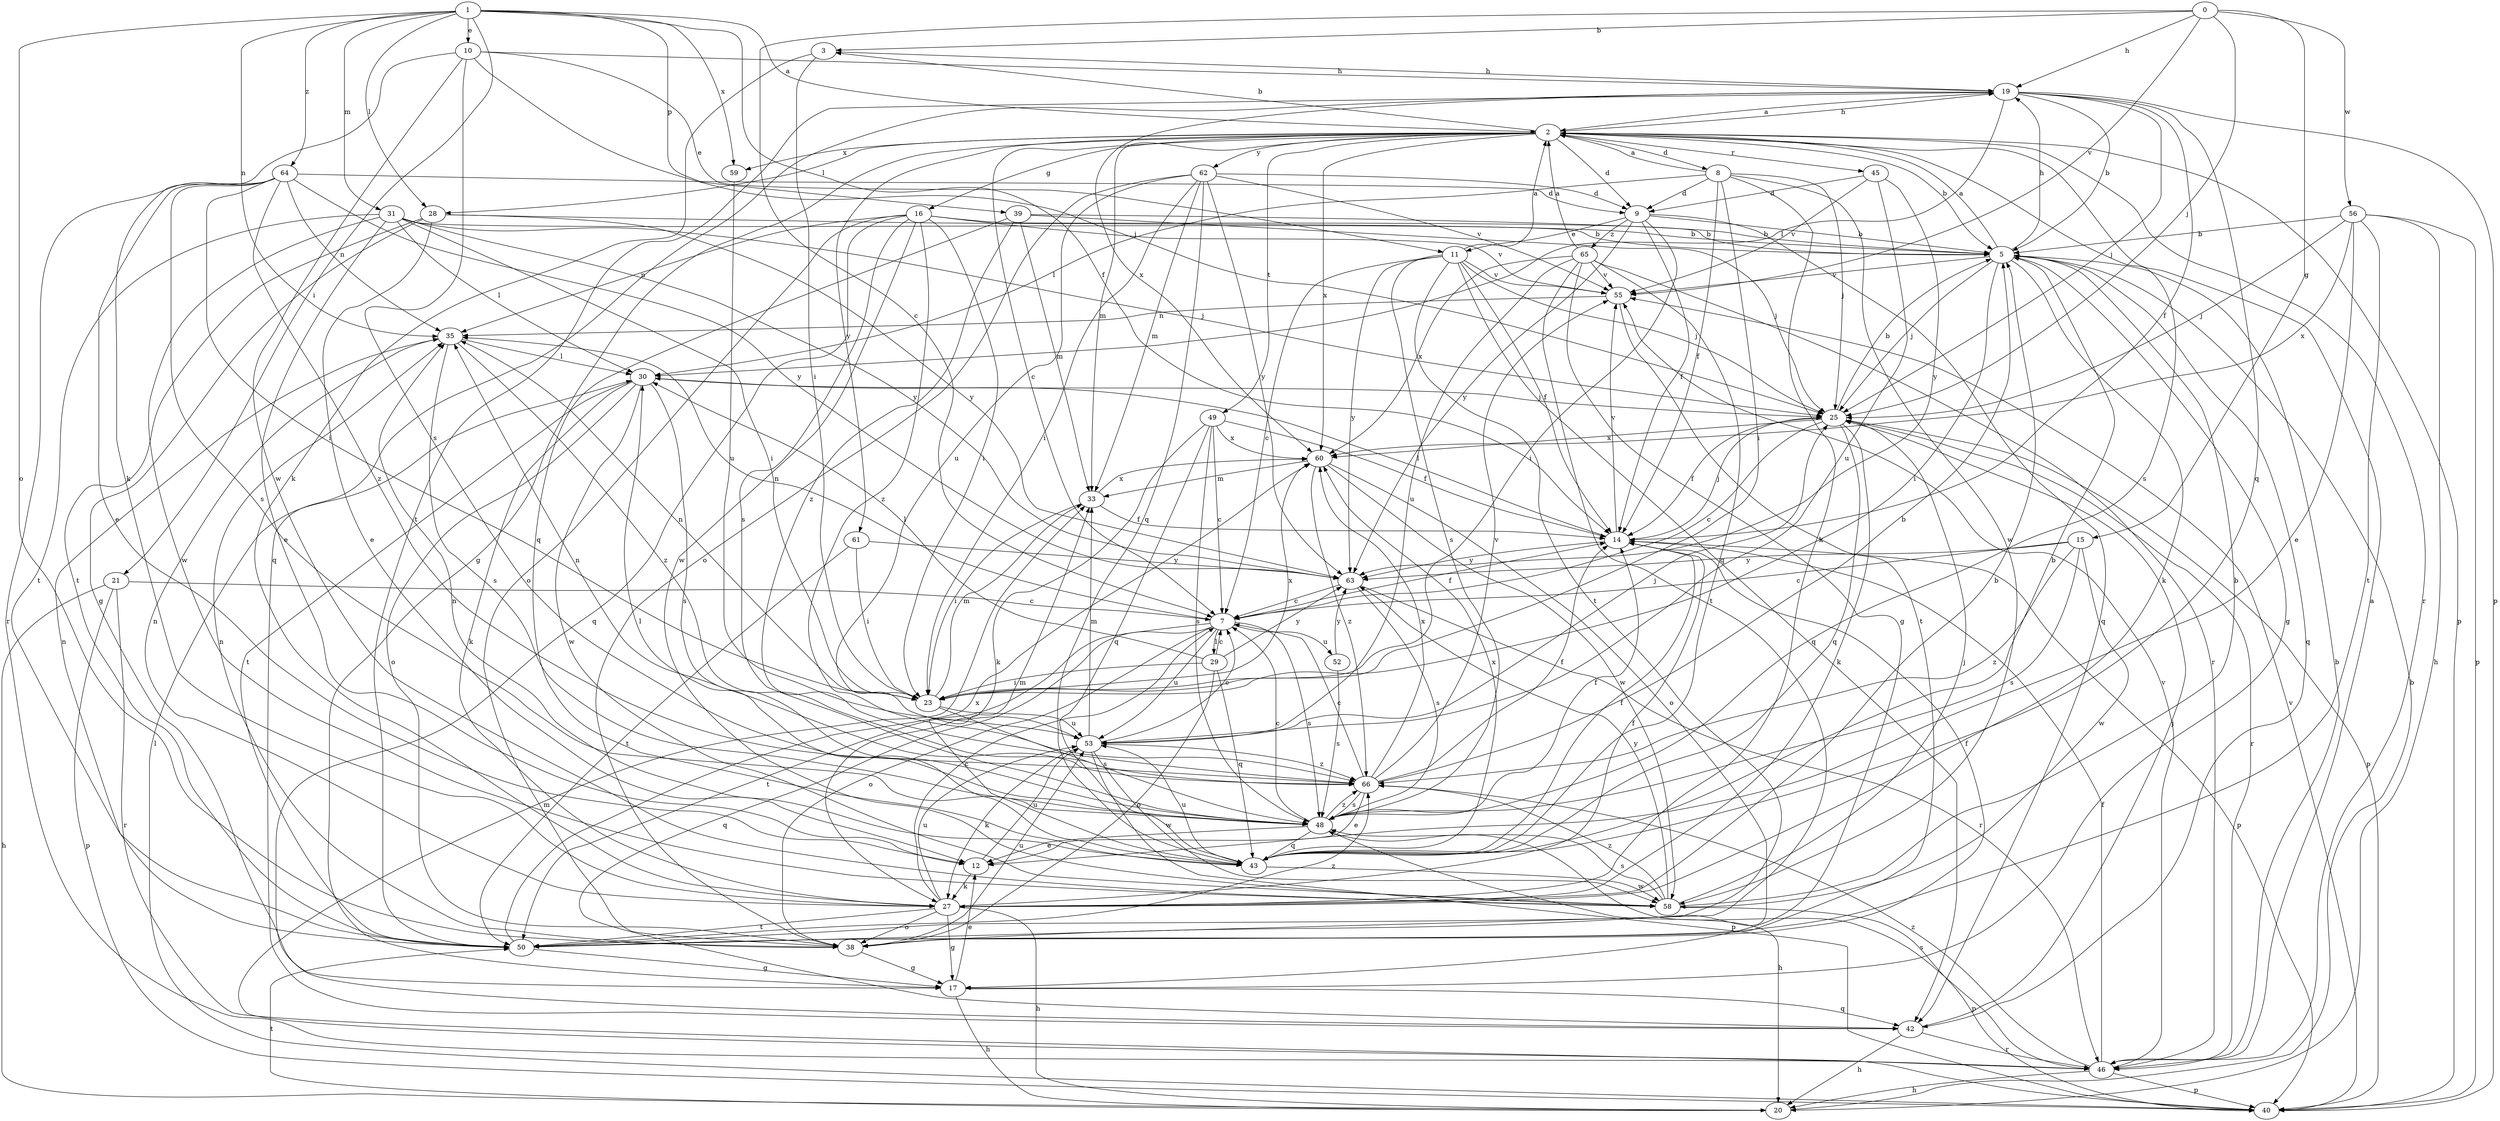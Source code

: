 strict digraph  {
0;
1;
2;
3;
5;
7;
8;
9;
10;
11;
12;
14;
15;
16;
17;
19;
20;
21;
23;
25;
27;
28;
29;
30;
31;
33;
35;
38;
39;
40;
42;
43;
45;
46;
48;
49;
50;
52;
53;
55;
56;
58;
59;
60;
61;
62;
63;
64;
65;
66;
0 -> 3  [label=b];
0 -> 7  [label=c];
0 -> 15  [label=g];
0 -> 19  [label=h];
0 -> 25  [label=j];
0 -> 55  [label=v];
0 -> 56  [label=w];
1 -> 2  [label=a];
1 -> 10  [label=e];
1 -> 14  [label=f];
1 -> 21  [label=i];
1 -> 28  [label=l];
1 -> 31  [label=m];
1 -> 35  [label=n];
1 -> 38  [label=o];
1 -> 39  [label=p];
1 -> 59  [label=x];
1 -> 64  [label=z];
2 -> 3  [label=b];
2 -> 5  [label=b];
2 -> 7  [label=c];
2 -> 8  [label=d];
2 -> 9  [label=d];
2 -> 16  [label=g];
2 -> 17  [label=g];
2 -> 19  [label=h];
2 -> 28  [label=l];
2 -> 33  [label=m];
2 -> 40  [label=p];
2 -> 45  [label=r];
2 -> 46  [label=r];
2 -> 48  [label=s];
2 -> 49  [label=t];
2 -> 59  [label=x];
2 -> 60  [label=x];
2 -> 61  [label=y];
2 -> 62  [label=y];
3 -> 19  [label=h];
3 -> 23  [label=i];
3 -> 27  [label=k];
5 -> 2  [label=a];
5 -> 17  [label=g];
5 -> 19  [label=h];
5 -> 23  [label=i];
5 -> 25  [label=j];
5 -> 27  [label=k];
5 -> 42  [label=q];
5 -> 55  [label=v];
7 -> 14  [label=f];
7 -> 29  [label=l];
7 -> 35  [label=n];
7 -> 38  [label=o];
7 -> 42  [label=q];
7 -> 48  [label=s];
7 -> 50  [label=t];
7 -> 52  [label=u];
7 -> 53  [label=u];
8 -> 2  [label=a];
8 -> 9  [label=d];
8 -> 14  [label=f];
8 -> 23  [label=i];
8 -> 25  [label=j];
8 -> 27  [label=k];
8 -> 30  [label=l];
8 -> 58  [label=w];
9 -> 5  [label=b];
9 -> 11  [label=e];
9 -> 14  [label=f];
9 -> 23  [label=i];
9 -> 42  [label=q];
9 -> 63  [label=y];
9 -> 65  [label=z];
10 -> 11  [label=e];
10 -> 19  [label=h];
10 -> 25  [label=j];
10 -> 27  [label=k];
10 -> 48  [label=s];
10 -> 58  [label=w];
11 -> 2  [label=a];
11 -> 7  [label=c];
11 -> 14  [label=f];
11 -> 25  [label=j];
11 -> 42  [label=q];
11 -> 48  [label=s];
11 -> 50  [label=t];
11 -> 55  [label=v];
11 -> 63  [label=y];
12 -> 27  [label=k];
12 -> 53  [label=u];
14 -> 25  [label=j];
14 -> 30  [label=l];
14 -> 40  [label=p];
14 -> 55  [label=v];
14 -> 63  [label=y];
15 -> 7  [label=c];
15 -> 48  [label=s];
15 -> 58  [label=w];
15 -> 63  [label=y];
15 -> 66  [label=z];
16 -> 5  [label=b];
16 -> 23  [label=i];
16 -> 35  [label=n];
16 -> 38  [label=o];
16 -> 42  [label=q];
16 -> 48  [label=s];
16 -> 55  [label=v];
16 -> 58  [label=w];
16 -> 66  [label=z];
17 -> 12  [label=e];
17 -> 20  [label=h];
17 -> 42  [label=q];
19 -> 2  [label=a];
19 -> 5  [label=b];
19 -> 14  [label=f];
19 -> 25  [label=j];
19 -> 30  [label=l];
19 -> 40  [label=p];
19 -> 42  [label=q];
19 -> 43  [label=q];
19 -> 50  [label=t];
19 -> 60  [label=x];
20 -> 5  [label=b];
20 -> 50  [label=t];
21 -> 7  [label=c];
21 -> 20  [label=h];
21 -> 40  [label=p];
21 -> 46  [label=r];
23 -> 33  [label=m];
23 -> 35  [label=n];
23 -> 48  [label=s];
23 -> 53  [label=u];
23 -> 60  [label=x];
25 -> 5  [label=b];
25 -> 7  [label=c];
25 -> 14  [label=f];
25 -> 27  [label=k];
25 -> 40  [label=p];
25 -> 43  [label=q];
25 -> 46  [label=r];
25 -> 60  [label=x];
27 -> 5  [label=b];
27 -> 7  [label=c];
27 -> 14  [label=f];
27 -> 17  [label=g];
27 -> 20  [label=h];
27 -> 35  [label=n];
27 -> 38  [label=o];
27 -> 50  [label=t];
27 -> 53  [label=u];
28 -> 5  [label=b];
28 -> 12  [label=e];
28 -> 17  [label=g];
28 -> 50  [label=t];
28 -> 63  [label=y];
29 -> 7  [label=c];
29 -> 23  [label=i];
29 -> 30  [label=l];
29 -> 38  [label=o];
29 -> 43  [label=q];
29 -> 63  [label=y];
30 -> 25  [label=j];
30 -> 27  [label=k];
30 -> 38  [label=o];
30 -> 48  [label=s];
30 -> 50  [label=t];
30 -> 58  [label=w];
31 -> 5  [label=b];
31 -> 12  [label=e];
31 -> 23  [label=i];
31 -> 25  [label=j];
31 -> 30  [label=l];
31 -> 50  [label=t];
31 -> 58  [label=w];
31 -> 63  [label=y];
33 -> 14  [label=f];
33 -> 23  [label=i];
33 -> 60  [label=x];
35 -> 30  [label=l];
35 -> 48  [label=s];
35 -> 66  [label=z];
38 -> 14  [label=f];
38 -> 17  [label=g];
38 -> 35  [label=n];
38 -> 53  [label=u];
39 -> 5  [label=b];
39 -> 25  [label=j];
39 -> 33  [label=m];
39 -> 43  [label=q];
39 -> 66  [label=z];
40 -> 30  [label=l];
40 -> 33  [label=m];
40 -> 55  [label=v];
42 -> 20  [label=h];
42 -> 25  [label=j];
42 -> 46  [label=r];
43 -> 5  [label=b];
43 -> 14  [label=f];
43 -> 30  [label=l];
43 -> 33  [label=m];
43 -> 35  [label=n];
43 -> 53  [label=u];
43 -> 58  [label=w];
43 -> 60  [label=x];
45 -> 9  [label=d];
45 -> 53  [label=u];
45 -> 55  [label=v];
45 -> 63  [label=y];
46 -> 2  [label=a];
46 -> 5  [label=b];
46 -> 14  [label=f];
46 -> 20  [label=h];
46 -> 40  [label=p];
46 -> 48  [label=s];
46 -> 55  [label=v];
46 -> 66  [label=z];
48 -> 7  [label=c];
48 -> 12  [label=e];
48 -> 14  [label=f];
48 -> 20  [label=h];
48 -> 43  [label=q];
48 -> 66  [label=z];
49 -> 7  [label=c];
49 -> 14  [label=f];
49 -> 27  [label=k];
49 -> 43  [label=q];
49 -> 48  [label=s];
49 -> 60  [label=x];
50 -> 17  [label=g];
50 -> 35  [label=n];
50 -> 60  [label=x];
50 -> 66  [label=z];
52 -> 48  [label=s];
52 -> 63  [label=y];
53 -> 7  [label=c];
53 -> 25  [label=j];
53 -> 27  [label=k];
53 -> 33  [label=m];
53 -> 40  [label=p];
53 -> 58  [label=w];
53 -> 66  [label=z];
55 -> 35  [label=n];
55 -> 50  [label=t];
56 -> 5  [label=b];
56 -> 12  [label=e];
56 -> 20  [label=h];
56 -> 25  [label=j];
56 -> 40  [label=p];
56 -> 50  [label=t];
56 -> 60  [label=x];
58 -> 5  [label=b];
58 -> 25  [label=j];
58 -> 40  [label=p];
58 -> 48  [label=s];
58 -> 63  [label=y];
58 -> 66  [label=z];
59 -> 53  [label=u];
60 -> 33  [label=m];
60 -> 38  [label=o];
60 -> 58  [label=w];
60 -> 66  [label=z];
61 -> 23  [label=i];
61 -> 50  [label=t];
61 -> 63  [label=y];
62 -> 9  [label=d];
62 -> 23  [label=i];
62 -> 33  [label=m];
62 -> 38  [label=o];
62 -> 43  [label=q];
62 -> 53  [label=u];
62 -> 55  [label=v];
62 -> 63  [label=y];
63 -> 7  [label=c];
63 -> 46  [label=r];
63 -> 48  [label=s];
64 -> 9  [label=d];
64 -> 12  [label=e];
64 -> 23  [label=i];
64 -> 35  [label=n];
64 -> 46  [label=r];
64 -> 48  [label=s];
64 -> 63  [label=y];
64 -> 66  [label=z];
65 -> 2  [label=a];
65 -> 17  [label=g];
65 -> 43  [label=q];
65 -> 46  [label=r];
65 -> 50  [label=t];
65 -> 53  [label=u];
65 -> 55  [label=v];
65 -> 60  [label=x];
66 -> 5  [label=b];
66 -> 7  [label=c];
66 -> 12  [label=e];
66 -> 14  [label=f];
66 -> 35  [label=n];
66 -> 48  [label=s];
66 -> 55  [label=v];
66 -> 60  [label=x];
}
